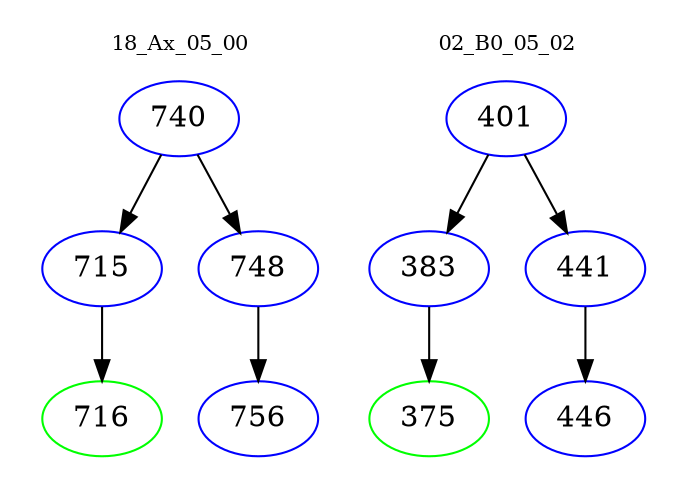 digraph{
subgraph cluster_0 {
color = white
label = "18_Ax_05_00";
fontsize=10;
T0_740 [label="740", color="blue"]
T0_740 -> T0_715 [color="black"]
T0_715 [label="715", color="blue"]
T0_715 -> T0_716 [color="black"]
T0_716 [label="716", color="green"]
T0_740 -> T0_748 [color="black"]
T0_748 [label="748", color="blue"]
T0_748 -> T0_756 [color="black"]
T0_756 [label="756", color="blue"]
}
subgraph cluster_1 {
color = white
label = "02_B0_05_02";
fontsize=10;
T1_401 [label="401", color="blue"]
T1_401 -> T1_383 [color="black"]
T1_383 [label="383", color="blue"]
T1_383 -> T1_375 [color="black"]
T1_375 [label="375", color="green"]
T1_401 -> T1_441 [color="black"]
T1_441 [label="441", color="blue"]
T1_441 -> T1_446 [color="black"]
T1_446 [label="446", color="blue"]
}
}
